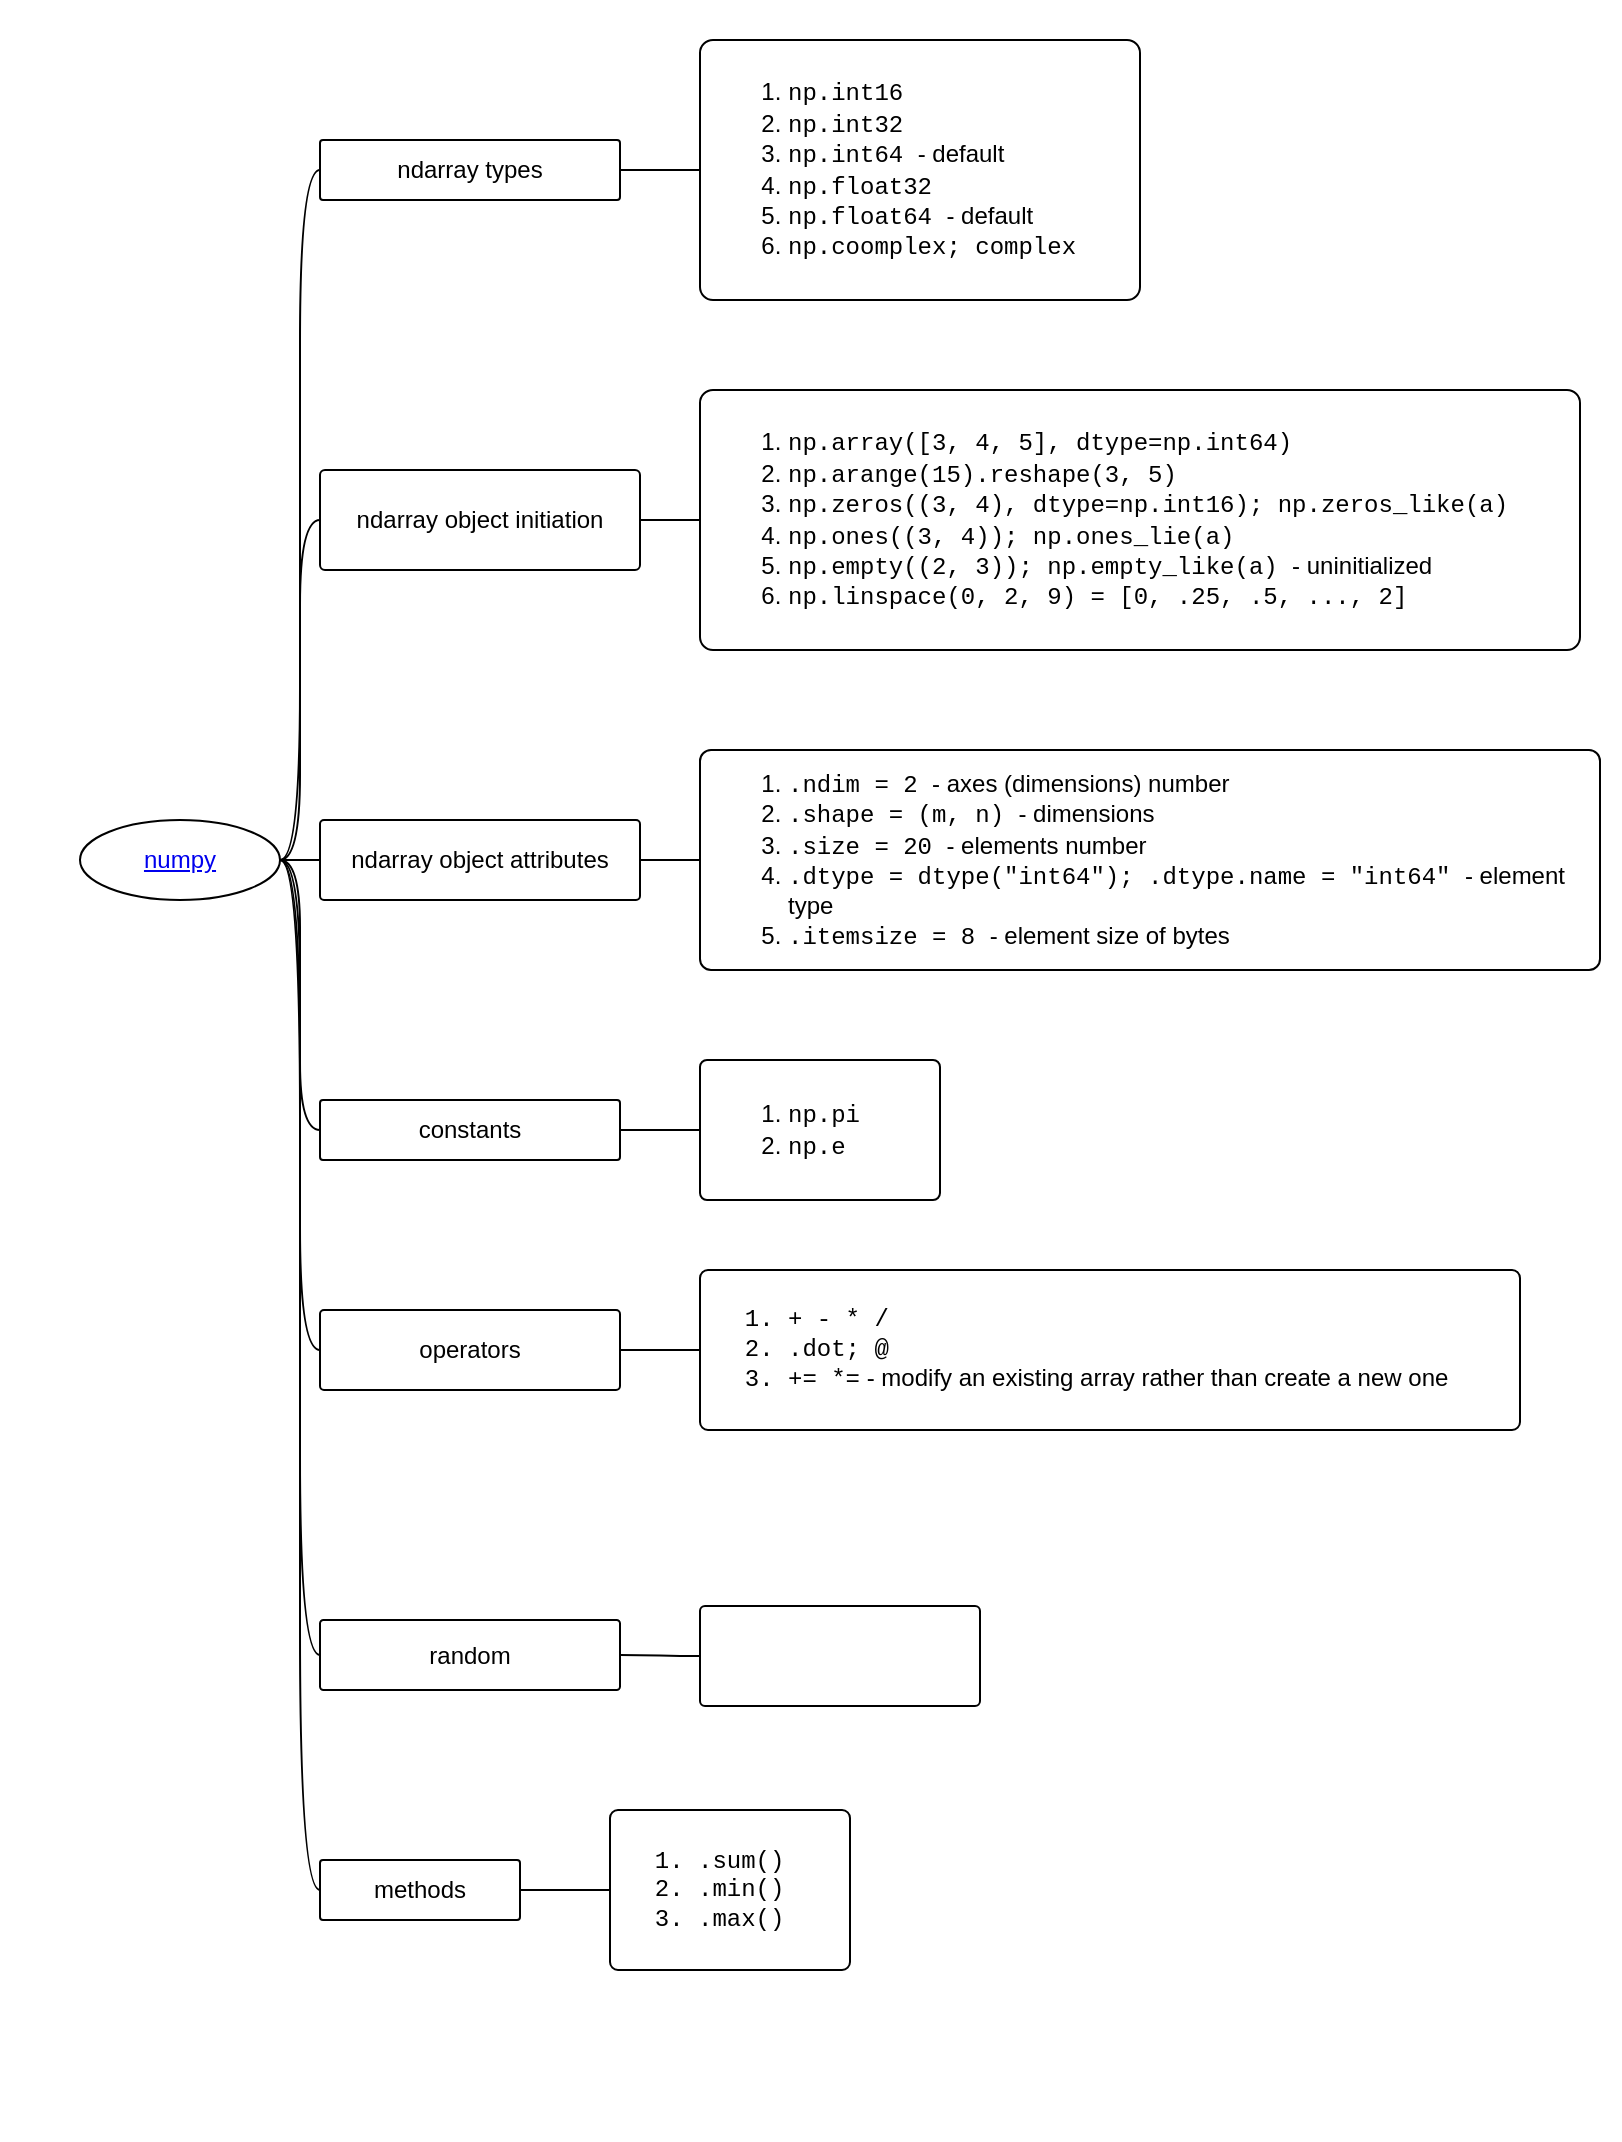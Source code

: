 <mxfile version="13.0.9">
    <diagram id="6hGFLwfOUW9BJ-s0fimq" name="numpy">
        <mxGraphModel dx="898" dy="399" grid="1" gridSize="10" guides="1" tooltips="1" connect="1" arrows="1" fold="1" page="1" pageScale="1" pageWidth="827" pageHeight="1169" math="0" shadow="0">
            <root>
                <mxCell id="0"/>
                <mxCell id="1" parent="0"/>
                <mxCell id="2" value="" style="swimlane;html=1;startSize=15;horizontal=1;containerType=tree;strokeColor=none;fillColor=none;" parent="1" vertex="1">
                    <mxGeometry x="10" y="20" width="810" height="1070" as="geometry"/>
                </mxCell>
                <mxCell id="3" value="" style="edgeStyle=entityRelationEdgeStyle;startArrow=none;endArrow=none;segment=10;curved=1;" parent="2" source="7" target="8" edge="1">
                    <mxGeometry relative="1" as="geometry"/>
                </mxCell>
                <mxCell id="7" value="&lt;a href=&quot;https://numpy.org&quot;&gt;numpy&lt;/a&gt;" style="ellipse;whiteSpace=wrap;html=1;align=center;treeFolding=1;treeMoving=1;newEdgeStyle={&quot;edgeStyle&quot;:&quot;entityRelationEdgeStyle&quot;,&quot;startArrow&quot;:&quot;none&quot;,&quot;endArrow&quot;:&quot;none&quot;,&quot;segment&quot;:10,&quot;curved&quot;:1};" parent="2" vertex="1">
                    <mxGeometry x="40" y="410" width="100" height="40" as="geometry"/>
                </mxCell>
                <mxCell id="8" value="&lt;p&gt;ndarray types&lt;/p&gt;" style="whiteSpace=wrap;html=1;rounded=1;arcSize=5;align=center;verticalAlign=middle;strokeWidth=1;autosize=1;spacing=4;treeFolding=1;treeMoving=1;newEdgeStyle={&quot;edgeStyle&quot;:&quot;entityRelationEdgeStyle&quot;,&quot;startArrow&quot;:&quot;none&quot;,&quot;endArrow&quot;:&quot;none&quot;,&quot;segment&quot;:10,&quot;curved&quot;:1};direction=east;" parent="2" vertex="1">
                    <mxGeometry x="160" y="70" width="150" height="30" as="geometry"/>
                </mxCell>
                <mxCell id="15" value="" style="edgeStyle=entityRelationEdgeStyle;startArrow=none;endArrow=none;segment=10;curved=1;" parent="2" source="7" target="16" edge="1">
                    <mxGeometry relative="1" as="geometry">
                        <mxPoint x="120" y="85" as="sourcePoint"/>
                    </mxGeometry>
                </mxCell>
                <mxCell id="16" value="&lt;p&gt;ndarray object attributes&lt;/p&gt;" style="whiteSpace=wrap;html=1;rounded=1;arcSize=5;align=center;verticalAlign=middle;strokeWidth=1;autosize=1;spacing=4;treeFolding=1;treeMoving=1;newEdgeStyle={&quot;edgeStyle&quot;:&quot;entityRelationEdgeStyle&quot;,&quot;startArrow&quot;:&quot;none&quot;,&quot;endArrow&quot;:&quot;none&quot;,&quot;segment&quot;:10,&quot;curved&quot;:1};" parent="2" vertex="1">
                    <mxGeometry x="160" y="410" width="160" height="40" as="geometry"/>
                </mxCell>
                <mxCell id="17" value="" style="edgeStyle=entityRelationEdgeStyle;startArrow=none;endArrow=none;segment=10;curved=1;" parent="2" source="7" target="18" edge="1">
                    <mxGeometry relative="1" as="geometry">
                        <mxPoint x="150" y="240" as="sourcePoint"/>
                    </mxGeometry>
                </mxCell>
                <mxCell id="18" value="&lt;p&gt;ndarray object initiation&lt;/p&gt;" style="whiteSpace=wrap;html=1;rounded=1;arcSize=5;align=center;verticalAlign=middle;strokeWidth=1;autosize=1;spacing=4;treeFolding=1;treeMoving=1;newEdgeStyle={&quot;edgeStyle&quot;:&quot;entityRelationEdgeStyle&quot;,&quot;startArrow&quot;:&quot;none&quot;,&quot;endArrow&quot;:&quot;none&quot;,&quot;segment&quot;:10,&quot;curved&quot;:1};direction=east;" parent="2" vertex="1">
                    <mxGeometry x="160" y="235" width="160" height="50" as="geometry"/>
                </mxCell>
                <mxCell id="19" value="" style="edgeStyle=entityRelationEdgeStyle;startArrow=none;endArrow=none;segment=10;curved=1;" parent="2" source="7" target="20" edge="1">
                    <mxGeometry relative="1" as="geometry">
                        <mxPoint x="150" y="350" as="sourcePoint"/>
                    </mxGeometry>
                </mxCell>
                <mxCell id="20" value="&lt;p&gt;constants&lt;/p&gt;" style="whiteSpace=wrap;html=1;rounded=1;arcSize=5;align=center;verticalAlign=middle;strokeWidth=1;autosize=1;spacing=4;treeFolding=1;treeMoving=1;newEdgeStyle={&quot;edgeStyle&quot;:&quot;entityRelationEdgeStyle&quot;,&quot;startArrow&quot;:&quot;none&quot;,&quot;endArrow&quot;:&quot;none&quot;,&quot;segment&quot;:10,&quot;curved&quot;:1};" parent="2" vertex="1">
                    <mxGeometry x="160" y="550" width="150" height="30" as="geometry"/>
                </mxCell>
                <mxCell id="23" value="" style="edgeStyle=entityRelationEdgeStyle;startArrow=none;endArrow=none;segment=10;curved=1;" edge="1" target="24" source="8" parent="2">
                    <mxGeometry relative="1" as="geometry">
                        <mxPoint x="150" y="345" as="sourcePoint"/>
                    </mxGeometry>
                </mxCell>
                <mxCell id="24" value="&lt;div&gt;&lt;ol&gt;&lt;li&gt;&lt;font face=&quot;Courier New&quot;&gt;np.int16&lt;/font&gt;&lt;/li&gt;&lt;li&gt;&lt;font face=&quot;Courier New&quot;&gt;np.int32&lt;/font&gt;&lt;/li&gt;&lt;li&gt;&lt;font face=&quot;Courier New&quot;&gt;np.int64 &lt;/font&gt;- default&lt;/li&gt;&lt;li&gt;&lt;font face=&quot;Courier New&quot;&gt;np.float32&lt;/font&gt;&lt;/li&gt;&lt;li&gt;&lt;font face=&quot;Courier New&quot;&gt;np.float64 &lt;/font&gt;- default&lt;/li&gt;&lt;li&gt;&lt;font face=&quot;Courier New&quot;&gt;np.coomplex; complex&lt;/font&gt;&lt;/li&gt;&lt;/ol&gt;&lt;/div&gt;" style="whiteSpace=wrap;html=1;rounded=1;arcSize=5;align=left;verticalAlign=middle;strokeWidth=1;autosize=1;spacing=4;treeFolding=1;treeMoving=1;newEdgeStyle={&quot;edgeStyle&quot;:&quot;entityRelationEdgeStyle&quot;,&quot;startArrow&quot;:&quot;none&quot;,&quot;endArrow&quot;:&quot;none&quot;,&quot;segment&quot;:10,&quot;curved&quot;:1};direction=east;" vertex="1" parent="2">
                    <mxGeometry x="350" y="20" width="220" height="130" as="geometry"/>
                </mxCell>
                <mxCell id="25" value="" style="edgeStyle=entityRelationEdgeStyle;startArrow=none;endArrow=none;segment=10;curved=1;" edge="1" target="26" source="18" parent="2">
                    <mxGeometry relative="1" as="geometry">
                        <mxPoint x="150" y="350" as="sourcePoint"/>
                    </mxGeometry>
                </mxCell>
                <mxCell id="26" value="&lt;div&gt;&lt;ol&gt;&lt;li&gt;&lt;font face=&quot;Courier New&quot;&gt;np.array([3, 4, 5], dtype=np.int64)&lt;/font&gt;&lt;/li&gt;&lt;li&gt;&lt;font face=&quot;Courier New&quot;&gt;np.arange(15).reshape(3, 5)&lt;/font&gt;&lt;/li&gt;&lt;li&gt;&lt;font face=&quot;Courier New&quot;&gt;np.zeros((3, 4), dtype=np.int16); np.zeros_like(a)&lt;/font&gt;&lt;/li&gt;&lt;li&gt;&lt;font face=&quot;Courier New&quot;&gt;np.ones((3, 4)); np.ones_lie(a)&lt;/font&gt;&lt;/li&gt;&lt;li&gt;&lt;font face=&quot;Courier New&quot;&gt;np.empty((2, 3)); np.empty_like(a)&amp;nbsp;&lt;/font&gt;- uninitialized&lt;/li&gt;&lt;li&gt;&lt;font face=&quot;Courier New&quot;&gt;np.linspace(0, 2, 9) = [0, .25, .5, ..., 2]&lt;/font&gt;&lt;/li&gt;&lt;/ol&gt;&lt;/div&gt;" style="whiteSpace=wrap;html=1;rounded=1;arcSize=5;align=left;verticalAlign=middle;strokeWidth=1;autosize=1;spacing=4;treeFolding=1;treeMoving=1;newEdgeStyle={&quot;edgeStyle&quot;:&quot;entityRelationEdgeStyle&quot;,&quot;startArrow&quot;:&quot;none&quot;,&quot;endArrow&quot;:&quot;none&quot;,&quot;segment&quot;:10,&quot;curved&quot;:1};direction=east;" vertex="1" parent="2">
                    <mxGeometry x="350" y="195" width="440" height="130" as="geometry"/>
                </mxCell>
                <mxCell id="27" value="" style="edgeStyle=entityRelationEdgeStyle;startArrow=none;endArrow=none;segment=10;curved=1;" edge="1" target="28" source="16" parent="2">
                    <mxGeometry relative="1" as="geometry">
                        <mxPoint x="150" y="350" as="sourcePoint"/>
                    </mxGeometry>
                </mxCell>
                <mxCell id="28" value="&lt;div&gt;&lt;ol&gt;&lt;li&gt;&lt;font face=&quot;Courier New&quot;&gt;.ndim = 2&amp;nbsp;&lt;/font&gt;- axes (dimensions) number&lt;/li&gt;&lt;li&gt;&lt;font face=&quot;Courier New&quot;&gt;.shape = (m, n)&amp;nbsp;&lt;/font&gt;- dimensions&lt;/li&gt;&lt;li&gt;&lt;font face=&quot;Courier New&quot;&gt;.size = 20&amp;nbsp;&lt;/font&gt;- elements number&lt;/li&gt;&lt;li&gt;&lt;font face=&quot;Courier New&quot;&gt;.dtype = dtype(&quot;int64&quot;); .dtype.name = &quot;int64&quot;&amp;nbsp;&lt;/font&gt;- element type&lt;/li&gt;&lt;li&gt;&lt;font face=&quot;Courier New&quot;&gt;.itemsize = 8&amp;nbsp;&lt;/font&gt;- element size of bytes&lt;/li&gt;&lt;/ol&gt;&lt;/div&gt;" style="whiteSpace=wrap;html=1;rounded=1;arcSize=5;align=left;verticalAlign=middle;strokeWidth=1;autosize=1;spacing=4;treeFolding=1;treeMoving=1;newEdgeStyle={&quot;edgeStyle&quot;:&quot;entityRelationEdgeStyle&quot;,&quot;startArrow&quot;:&quot;none&quot;,&quot;endArrow&quot;:&quot;none&quot;,&quot;segment&quot;:10,&quot;curved&quot;:1};" vertex="1" parent="2">
                    <mxGeometry x="350" y="375" width="450" height="110" as="geometry"/>
                </mxCell>
                <mxCell id="29" value="" style="edgeStyle=entityRelationEdgeStyle;startArrow=none;endArrow=none;segment=10;curved=1;" edge="1" target="30" source="20" parent="2">
                    <mxGeometry relative="1" as="geometry">
                        <mxPoint x="150" y="350" as="sourcePoint"/>
                    </mxGeometry>
                </mxCell>
                <mxCell id="30" value="&lt;div&gt;&lt;ol&gt;&lt;li&gt;&lt;font face=&quot;Courier New&quot;&gt;np.pi&lt;/font&gt;&lt;/li&gt;&lt;li&gt;&lt;font face=&quot;Courier New&quot;&gt;np.e&lt;/font&gt;&lt;/li&gt;&lt;/ol&gt;&lt;/div&gt;" style="whiteSpace=wrap;html=1;rounded=1;arcSize=5;align=left;verticalAlign=middle;strokeWidth=1;autosize=1;spacing=4;treeFolding=1;treeMoving=1;newEdgeStyle={&quot;edgeStyle&quot;:&quot;entityRelationEdgeStyle&quot;,&quot;startArrow&quot;:&quot;none&quot;,&quot;endArrow&quot;:&quot;none&quot;,&quot;segment&quot;:10,&quot;curved&quot;:1};" vertex="1" parent="2">
                    <mxGeometry x="350" y="530" width="120" height="70" as="geometry"/>
                </mxCell>
                <mxCell id="31" value="" style="edgeStyle=entityRelationEdgeStyle;startArrow=none;endArrow=none;segment=10;curved=1;" edge="1" target="32" source="7" parent="2">
                    <mxGeometry relative="1" as="geometry">
                        <mxPoint x="150" y="280" as="sourcePoint"/>
                    </mxGeometry>
                </mxCell>
                <mxCell id="32" value="&lt;p&gt;operators&lt;/p&gt;" style="whiteSpace=wrap;html=1;rounded=1;arcSize=5;align=center;verticalAlign=middle;strokeWidth=1;autosize=1;spacing=4;treeFolding=1;treeMoving=1;newEdgeStyle={&quot;edgeStyle&quot;:&quot;entityRelationEdgeStyle&quot;,&quot;startArrow&quot;:&quot;none&quot;,&quot;endArrow&quot;:&quot;none&quot;,&quot;segment&quot;:10,&quot;curved&quot;:1};" vertex="1" parent="2">
                    <mxGeometry x="160" y="655" width="150" height="40" as="geometry"/>
                </mxCell>
                <mxCell id="33" value="" style="edgeStyle=entityRelationEdgeStyle;startArrow=none;endArrow=none;segment=10;curved=1;" edge="1" target="34" source="32" parent="2">
                    <mxGeometry relative="1" as="geometry">
                        <mxPoint x="150" y="280" as="sourcePoint"/>
                    </mxGeometry>
                </mxCell>
                <mxCell id="34" value="&lt;p&gt;&lt;/p&gt;&lt;ol&gt;&lt;li&gt;+ - * /&lt;/li&gt;&lt;li&gt;.dot; @&lt;/li&gt;&lt;li&gt;+= *=&lt;font face=&quot;Helvetica&quot;&gt;&amp;nbsp;- modify an existing array rather than create a new one&lt;/font&gt;&lt;/li&gt;&lt;/ol&gt;&lt;p&gt;&lt;/p&gt;" style="whiteSpace=wrap;html=1;rounded=1;arcSize=5;align=left;verticalAlign=middle;strokeWidth=1;autosize=1;spacing=4;treeFolding=1;treeMoving=1;newEdgeStyle={&quot;edgeStyle&quot;:&quot;entityRelationEdgeStyle&quot;,&quot;startArrow&quot;:&quot;none&quot;,&quot;endArrow&quot;:&quot;none&quot;,&quot;segment&quot;:10,&quot;curved&quot;:1};fontFamily=Courier New;" vertex="1" parent="2">
                    <mxGeometry x="350" y="635" width="410" height="80" as="geometry"/>
                </mxCell>
                <mxCell id="35" value="" style="edgeStyle=entityRelationEdgeStyle;startArrow=none;endArrow=none;segment=10;curved=1;" edge="1" target="36" source="7" parent="2">
                    <mxGeometry relative="1" as="geometry">
                        <mxPoint x="150" y="280" as="sourcePoint"/>
                    </mxGeometry>
                </mxCell>
                <mxCell id="36" value="&lt;p&gt;random&lt;/p&gt;" style="whiteSpace=wrap;html=1;rounded=1;arcSize=5;align=center;verticalAlign=middle;strokeWidth=1;autosize=1;spacing=4;treeFolding=1;treeMoving=1;newEdgeStyle={&quot;edgeStyle&quot;:&quot;entityRelationEdgeStyle&quot;,&quot;startArrow&quot;:&quot;none&quot;,&quot;endArrow&quot;:&quot;none&quot;,&quot;segment&quot;:10,&quot;curved&quot;:1};" vertex="1" parent="2">
                    <mxGeometry x="160" y="810" width="150" height="35" as="geometry"/>
                </mxCell>
                <mxCell id="41" value="" style="edgeStyle=entityRelationEdgeStyle;startArrow=none;endArrow=none;segment=10;curved=1;" edge="1" target="42" source="36" parent="2">
                    <mxGeometry relative="1" as="geometry">
                        <mxPoint x="150" y="280" as="sourcePoint"/>
                    </mxGeometry>
                </mxCell>
                <mxCell id="42" value="&lt;p&gt;&lt;br&gt;&lt;/p&gt;" style="whiteSpace=wrap;html=1;rounded=1;arcSize=5;align=center;verticalAlign=middle;strokeWidth=1;autosize=1;spacing=4;treeFolding=1;treeMoving=1;newEdgeStyle={&quot;edgeStyle&quot;:&quot;entityRelationEdgeStyle&quot;,&quot;startArrow&quot;:&quot;none&quot;,&quot;endArrow&quot;:&quot;none&quot;,&quot;segment&quot;:10,&quot;curved&quot;:1};" vertex="1" parent="2">
                    <mxGeometry x="350" y="803" width="140" height="50" as="geometry"/>
                </mxCell>
                <mxCell id="43" value="" style="edgeStyle=entityRelationEdgeStyle;startArrow=none;endArrow=none;segment=10;curved=1;" edge="1" target="44" source="7" parent="2">
                    <mxGeometry relative="1" as="geometry">
                        <mxPoint x="150" y="450" as="sourcePoint"/>
                    </mxGeometry>
                </mxCell>
                <mxCell id="44" value="&lt;p&gt;methods&lt;/p&gt;" style="whiteSpace=wrap;html=1;rounded=1;arcSize=5;align=center;verticalAlign=middle;strokeWidth=1;autosize=1;spacing=4;treeFolding=1;treeMoving=1;newEdgeStyle={&quot;edgeStyle&quot;:&quot;entityRelationEdgeStyle&quot;,&quot;startArrow&quot;:&quot;none&quot;,&quot;endArrow&quot;:&quot;none&quot;,&quot;segment&quot;:10,&quot;curved&quot;:1};" vertex="1" parent="2">
                    <mxGeometry x="160" y="930" width="100" height="30" as="geometry"/>
                </mxCell>
                <mxCell id="45" value="" style="edgeStyle=entityRelationEdgeStyle;startArrow=none;endArrow=none;segment=10;curved=1;" edge="1" target="46" source="44" parent="2">
                    <mxGeometry relative="1" as="geometry">
                        <mxPoint x="150" y="450" as="sourcePoint"/>
                    </mxGeometry>
                </mxCell>
                <mxCell id="46" value="&lt;p&gt;&lt;/p&gt;&lt;ol&gt;&lt;li&gt;.sum()&lt;/li&gt;&lt;li&gt;.min()&lt;/li&gt;&lt;li&gt;.max()&lt;/li&gt;&lt;/ol&gt;&lt;p&gt;&lt;/p&gt;" style="whiteSpace=wrap;html=1;rounded=1;arcSize=5;align=left;verticalAlign=middle;strokeWidth=1;autosize=1;spacing=4;treeFolding=1;treeMoving=1;newEdgeStyle={&quot;edgeStyle&quot;:&quot;entityRelationEdgeStyle&quot;,&quot;startArrow&quot;:&quot;none&quot;,&quot;endArrow&quot;:&quot;none&quot;,&quot;segment&quot;:10,&quot;curved&quot;:1};fontFamily=Courier New;" vertex="1" parent="2">
                    <mxGeometry x="305" y="905" width="120" height="80" as="geometry"/>
                </mxCell>
            </root>
        </mxGraphModel>
    </diagram>
</mxfile>